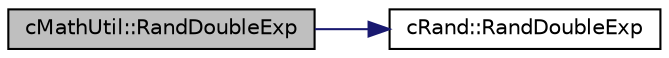 digraph "cMathUtil::RandDoubleExp"
{
 // LATEX_PDF_SIZE
  edge [fontname="Helvetica",fontsize="10",labelfontname="Helvetica",labelfontsize="10"];
  node [fontname="Helvetica",fontsize="10",shape=record];
  rankdir="LR";
  Node1 [label="cMathUtil::RandDoubleExp",height=0.2,width=0.4,color="black", fillcolor="grey75", style="filled", fontcolor="black",tooltip=" "];
  Node1 -> Node2 [color="midnightblue",fontsize="10",style="solid",fontname="Helvetica"];
  Node2 [label="cRand::RandDoubleExp",height=0.2,width=0.4,color="black", fillcolor="white", style="filled",URL="$classc_rand.html#a22bfd19e9f9233e08955c9e2ab47ba38",tooltip=" "];
}
